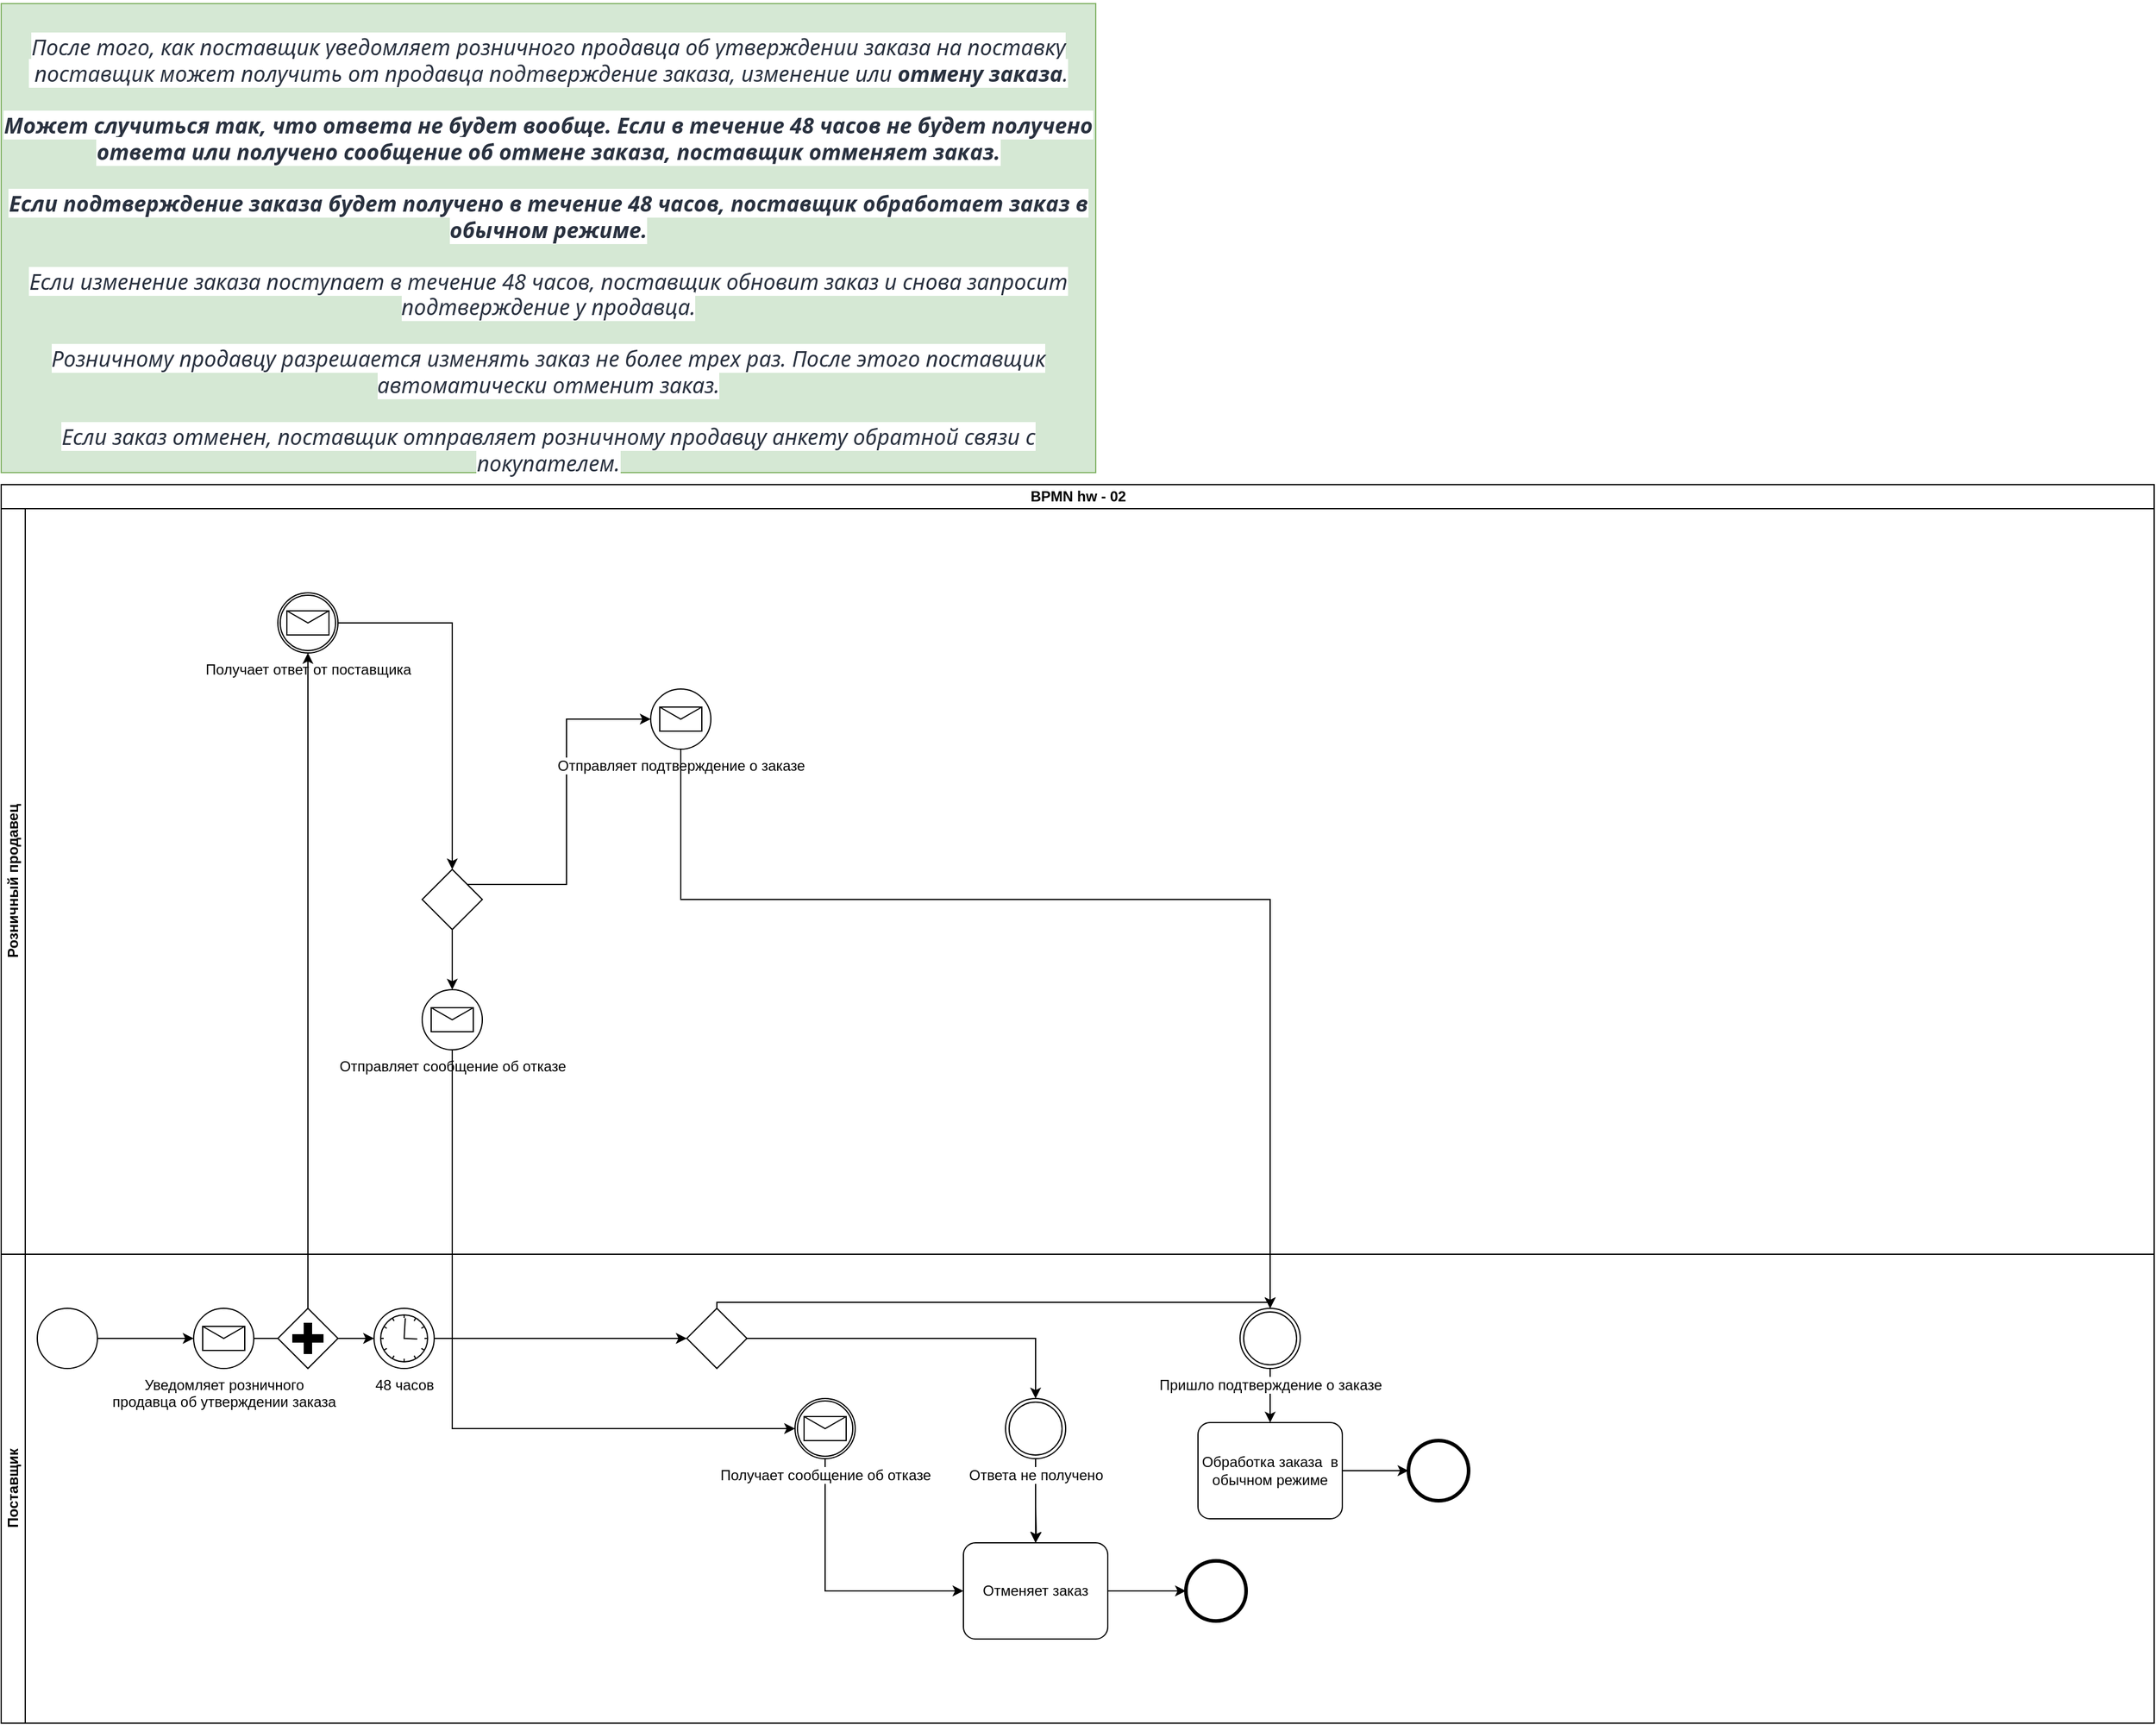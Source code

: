 <mxfile version="15.6.8" type="github">
  <diagram id="M4Reu8gBly-uSzF3nyhs" name="Page-1">
    <mxGraphModel dx="1422" dy="794" grid="1" gridSize="10" guides="1" tooltips="1" connect="1" arrows="1" fold="1" page="1" pageScale="1" pageWidth="3000" pageHeight="2000" math="0" shadow="0">
      <root>
        <mxCell id="0" />
        <mxCell id="1" parent="0" />
        <mxCell id="384v3MKugvlHrnDzXGjQ-1" value="&lt;br&gt;&lt;br&gt;&lt;span style=&quot;color: rgb(41 , 49 , 63) ; font-family: &amp;#34;segoe ui&amp;#34; ; font-size: 18px ; font-style: italic ; font-weight: 400 ; letter-spacing: normal ; text-align: left ; text-indent: 0px ; text-transform: none ; word-spacing: 0px ; background-color: rgb(255 , 255 , 255) ; display: inline ; float: none&quot;&gt;После того, как поставщик уведомляет розничного продавца об утверждении заказа на поставку&lt;br&gt;&amp;nbsp;поставщик может получить от продавца подтверждение заказа, изменение или &lt;/span&gt;&lt;span style=&quot;color: rgb(41 , 49 , 63) ; font-family: &amp;#34;segoe ui&amp;#34; ; font-size: 18px ; font-style: italic ; letter-spacing: normal ; text-align: left ; text-indent: 0px ; text-transform: none ; word-spacing: 0px ; background-color: rgb(255 , 255 , 255) ; display: inline ; float: none&quot;&gt;&lt;b&gt;отмену заказа&lt;/b&gt;&lt;/span&gt;&lt;span style=&quot;color: rgb(41 , 49 , 63) ; font-family: &amp;#34;segoe ui&amp;#34; ; font-size: 18px ; font-style: italic ; letter-spacing: normal ; text-align: left ; text-indent: 0px ; text-transform: none ; word-spacing: 0px ; background-color: rgb(255 , 255 , 255) ; display: inline ; float: none&quot;&gt;. &lt;br&gt;&lt;br&gt;&lt;b&gt;Может случиться так, что ответа не будет вообще. Если в течение 48 часов не будет получено ответа или получено сообщение об отмене заказа, поставщик отменяет заказ. &lt;br&gt;&lt;/b&gt;&lt;br&gt;&lt;b&gt;Если подтверждение заказа будет получено в течение 48 часов, поставщик обработает заказ в обычном режиме. &lt;br&gt;&lt;/b&gt;&lt;br&gt;Если изменение заказа поступает в течение 48 часов, поставщик обновит заказ и снова запросит подтверждение у продавца. &lt;br&gt;&lt;br&gt;Розничному продавцу разрешается изменять заказ не более трех раз. После этого поставщик автоматически отменит заказ. &lt;br&gt;&lt;br&gt;Если заказ отменен, поставщик отправляет розничному продавцу анкету обратной связи с покупателем.&lt;/span&gt;" style="text;html=1;strokeColor=#82b366;fillColor=#d5e8d4;align=center;verticalAlign=middle;whiteSpace=wrap;rounded=0;" vertex="1" parent="1">
          <mxGeometry x="20" y="20" width="910" height="390" as="geometry" />
        </mxCell>
        <mxCell id="384v3MKugvlHrnDzXGjQ-2" value="BPMN hw - 02" style="swimlane;html=1;childLayout=stackLayout;resizeParent=1;resizeParentMax=0;horizontal=1;startSize=20;horizontalStack=0;" vertex="1" parent="1">
          <mxGeometry x="20" y="420" width="1790" height="1030" as="geometry" />
        </mxCell>
        <mxCell id="384v3MKugvlHrnDzXGjQ-3" value="Розничный продавец" style="swimlane;html=1;startSize=20;horizontal=0;" vertex="1" parent="384v3MKugvlHrnDzXGjQ-2">
          <mxGeometry y="20" width="1790" height="620" as="geometry" />
        </mxCell>
        <mxCell id="384v3MKugvlHrnDzXGjQ-35" value="" style="edgeStyle=orthogonalEdgeStyle;rounded=0;orthogonalLoop=1;jettySize=auto;html=1;" edge="1" parent="384v3MKugvlHrnDzXGjQ-3" source="384v3MKugvlHrnDzXGjQ-29" target="384v3MKugvlHrnDzXGjQ-34">
          <mxGeometry relative="1" as="geometry" />
        </mxCell>
        <mxCell id="384v3MKugvlHrnDzXGjQ-29" value="Получает ответ от поставщика" style="points=[[0.145,0.145,0],[0.5,0,0],[0.855,0.145,0],[1,0.5,0],[0.855,0.855,0],[0.5,1,0],[0.145,0.855,0],[0,0.5,0]];shape=mxgraph.bpmn.event;html=1;verticalLabelPosition=bottom;labelBackgroundColor=#ffffff;verticalAlign=top;align=center;perimeter=ellipsePerimeter;outlineConnect=0;aspect=fixed;outline=catching;symbol=message;" vertex="1" parent="384v3MKugvlHrnDzXGjQ-3">
          <mxGeometry x="230" y="70" width="50" height="50" as="geometry" />
        </mxCell>
        <mxCell id="384v3MKugvlHrnDzXGjQ-37" value="" style="edgeStyle=orthogonalEdgeStyle;rounded=0;orthogonalLoop=1;jettySize=auto;html=1;" edge="1" parent="384v3MKugvlHrnDzXGjQ-3" source="384v3MKugvlHrnDzXGjQ-34" target="384v3MKugvlHrnDzXGjQ-36">
          <mxGeometry relative="1" as="geometry" />
        </mxCell>
        <mxCell id="384v3MKugvlHrnDzXGjQ-70" style="edgeStyle=orthogonalEdgeStyle;rounded=0;orthogonalLoop=1;jettySize=auto;html=1;exitX=0.75;exitY=0.25;exitDx=0;exitDy=0;exitPerimeter=0;entryX=0;entryY=0.5;entryDx=0;entryDy=0;entryPerimeter=0;" edge="1" parent="384v3MKugvlHrnDzXGjQ-3" source="384v3MKugvlHrnDzXGjQ-34" target="384v3MKugvlHrnDzXGjQ-42">
          <mxGeometry relative="1" as="geometry" />
        </mxCell>
        <mxCell id="384v3MKugvlHrnDzXGjQ-34" value="" style="points=[[0.25,0.25,0],[0.5,0,0],[0.75,0.25,0],[1,0.5,0],[0.75,0.75,0],[0.5,1,0],[0.25,0.75,0],[0,0.5,0]];shape=mxgraph.bpmn.gateway2;html=1;verticalLabelPosition=bottom;labelBackgroundColor=#ffffff;verticalAlign=top;align=center;perimeter=rhombusPerimeter;outlineConnect=0;outline=none;symbol=none;" vertex="1" parent="384v3MKugvlHrnDzXGjQ-3">
          <mxGeometry x="350" y="300" width="50" height="50" as="geometry" />
        </mxCell>
        <mxCell id="384v3MKugvlHrnDzXGjQ-36" value="Отправляет сообщение об отказе" style="points=[[0.145,0.145,0],[0.5,0,0],[0.855,0.145,0],[1,0.5,0],[0.855,0.855,0],[0.5,1,0],[0.145,0.855,0],[0,0.5,0]];shape=mxgraph.bpmn.event;html=1;verticalLabelPosition=bottom;labelBackgroundColor=#ffffff;verticalAlign=top;align=center;perimeter=ellipsePerimeter;outlineConnect=0;aspect=fixed;outline=standard;symbol=message;" vertex="1" parent="384v3MKugvlHrnDzXGjQ-3">
          <mxGeometry x="350" y="400" width="50" height="50" as="geometry" />
        </mxCell>
        <mxCell id="384v3MKugvlHrnDzXGjQ-42" value="Отправляет подтверждение о заказе" style="points=[[0.145,0.145,0],[0.5,0,0],[0.855,0.145,0],[1,0.5,0],[0.855,0.855,0],[0.5,1,0],[0.145,0.855,0],[0,0.5,0]];shape=mxgraph.bpmn.event;html=1;verticalLabelPosition=bottom;labelBackgroundColor=#ffffff;verticalAlign=top;align=center;perimeter=ellipsePerimeter;outlineConnect=0;aspect=fixed;outline=standard;symbol=message;" vertex="1" parent="384v3MKugvlHrnDzXGjQ-3">
          <mxGeometry x="540" y="150" width="50" height="50" as="geometry" />
        </mxCell>
        <mxCell id="384v3MKugvlHrnDzXGjQ-4" value="Поставщик" style="swimlane;html=1;startSize=20;horizontal=0;" vertex="1" parent="384v3MKugvlHrnDzXGjQ-2">
          <mxGeometry y="640" width="1790" height="390" as="geometry" />
        </mxCell>
        <mxCell id="384v3MKugvlHrnDzXGjQ-8" value="" style="edgeStyle=orthogonalEdgeStyle;rounded=0;orthogonalLoop=1;jettySize=auto;html=1;" edge="1" parent="384v3MKugvlHrnDzXGjQ-4" source="384v3MKugvlHrnDzXGjQ-6" target="384v3MKugvlHrnDzXGjQ-7">
          <mxGeometry relative="1" as="geometry" />
        </mxCell>
        <mxCell id="384v3MKugvlHrnDzXGjQ-6" value="" style="points=[[0.145,0.145,0],[0.5,0,0],[0.855,0.145,0],[1,0.5,0],[0.855,0.855,0],[0.5,1,0],[0.145,0.855,0],[0,0.5,0]];shape=mxgraph.bpmn.event;html=1;verticalLabelPosition=bottom;labelBackgroundColor=#ffffff;verticalAlign=top;align=center;perimeter=ellipsePerimeter;outlineConnect=0;aspect=fixed;outline=standard;symbol=general;" vertex="1" parent="384v3MKugvlHrnDzXGjQ-4">
          <mxGeometry x="30" y="45" width="50" height="50" as="geometry" />
        </mxCell>
        <mxCell id="384v3MKugvlHrnDzXGjQ-13" value="" style="edgeStyle=orthogonalEdgeStyle;rounded=0;orthogonalLoop=1;jettySize=auto;html=1;startArrow=none;exitX=1;exitY=0.5;exitDx=0;exitDy=0;exitPerimeter=0;" edge="1" parent="384v3MKugvlHrnDzXGjQ-4" source="384v3MKugvlHrnDzXGjQ-30" target="384v3MKugvlHrnDzXGjQ-11">
          <mxGeometry relative="1" as="geometry">
            <mxPoint x="370" y="70" as="sourcePoint" />
          </mxGeometry>
        </mxCell>
        <mxCell id="384v3MKugvlHrnDzXGjQ-7" value="Уведомляет розничного &lt;br&gt;продавца об утверждении заказа" style="points=[[0.145,0.145,0],[0.5,0,0],[0.855,0.145,0],[1,0.5,0],[0.855,0.855,0],[0.5,1,0],[0.145,0.855,0],[0,0.5,0]];shape=mxgraph.bpmn.event;html=1;verticalLabelPosition=bottom;labelBackgroundColor=#ffffff;verticalAlign=top;align=center;perimeter=ellipsePerimeter;outlineConnect=0;aspect=fixed;outline=standard;symbol=message;" vertex="1" parent="384v3MKugvlHrnDzXGjQ-4">
          <mxGeometry x="160" y="45" width="50" height="50" as="geometry" />
        </mxCell>
        <mxCell id="384v3MKugvlHrnDzXGjQ-15" value="" style="edgeStyle=orthogonalEdgeStyle;rounded=0;orthogonalLoop=1;jettySize=auto;html=1;" edge="1" parent="384v3MKugvlHrnDzXGjQ-4" source="384v3MKugvlHrnDzXGjQ-11" target="384v3MKugvlHrnDzXGjQ-14">
          <mxGeometry relative="1" as="geometry" />
        </mxCell>
        <mxCell id="384v3MKugvlHrnDzXGjQ-11" value="48 часов" style="points=[[0.145,0.145,0],[0.5,0,0],[0.855,0.145,0],[1,0.5,0],[0.855,0.855,0],[0.5,1,0],[0.145,0.855,0],[0,0.5,0]];shape=mxgraph.bpmn.event;html=1;verticalLabelPosition=bottom;labelBackgroundColor=#ffffff;verticalAlign=top;align=center;perimeter=ellipsePerimeter;outlineConnect=0;aspect=fixed;outline=standard;symbol=timer;" vertex="1" parent="384v3MKugvlHrnDzXGjQ-4">
          <mxGeometry x="310" y="45" width="50" height="50" as="geometry" />
        </mxCell>
        <mxCell id="384v3MKugvlHrnDzXGjQ-17" value="" style="edgeStyle=orthogonalEdgeStyle;rounded=0;orthogonalLoop=1;jettySize=auto;html=1;entryX=0.5;entryY=0;entryDx=0;entryDy=0;entryPerimeter=0;" edge="1" parent="384v3MKugvlHrnDzXGjQ-4" source="384v3MKugvlHrnDzXGjQ-14" target="384v3MKugvlHrnDzXGjQ-25">
          <mxGeometry relative="1" as="geometry">
            <mxPoint x="595" y="150" as="targetPoint" />
          </mxGeometry>
        </mxCell>
        <mxCell id="384v3MKugvlHrnDzXGjQ-64" style="edgeStyle=orthogonalEdgeStyle;rounded=0;orthogonalLoop=1;jettySize=auto;html=1;" edge="1" parent="384v3MKugvlHrnDzXGjQ-4" source="384v3MKugvlHrnDzXGjQ-14" target="384v3MKugvlHrnDzXGjQ-63">
          <mxGeometry relative="1" as="geometry">
            <Array as="points">
              <mxPoint x="595" y="40" />
              <mxPoint x="1055" y="40" />
            </Array>
          </mxGeometry>
        </mxCell>
        <mxCell id="384v3MKugvlHrnDzXGjQ-14" value="" style="points=[[0.25,0.25,0],[0.5,0,0],[0.75,0.25,0],[1,0.5,0],[0.75,0.75,0],[0.5,1,0],[0.25,0.75,0],[0,0.5,0]];shape=mxgraph.bpmn.gateway2;html=1;verticalLabelPosition=bottom;labelBackgroundColor=#ffffff;verticalAlign=top;align=center;perimeter=rhombusPerimeter;outlineConnect=0;outline=none;symbol=none;" vertex="1" parent="384v3MKugvlHrnDzXGjQ-4">
          <mxGeometry x="570" y="45" width="50" height="50" as="geometry" />
        </mxCell>
        <mxCell id="384v3MKugvlHrnDzXGjQ-22" value="" style="edgeStyle=orthogonalEdgeStyle;rounded=0;orthogonalLoop=1;jettySize=auto;html=1;" edge="1" parent="384v3MKugvlHrnDzXGjQ-4" target="384v3MKugvlHrnDzXGjQ-21">
          <mxGeometry relative="1" as="geometry">
            <mxPoint x="860" y="210" as="sourcePoint" />
          </mxGeometry>
        </mxCell>
        <mxCell id="384v3MKugvlHrnDzXGjQ-24" value="" style="edgeStyle=orthogonalEdgeStyle;rounded=0;orthogonalLoop=1;jettySize=auto;html=1;" edge="1" parent="384v3MKugvlHrnDzXGjQ-4" source="384v3MKugvlHrnDzXGjQ-21" target="384v3MKugvlHrnDzXGjQ-23">
          <mxGeometry relative="1" as="geometry" />
        </mxCell>
        <mxCell id="384v3MKugvlHrnDzXGjQ-21" value="Отменяет заказ" style="points=[[0.25,0,0],[0.5,0,0],[0.75,0,0],[1,0.25,0],[1,0.5,0],[1,0.75,0],[0.75,1,0],[0.5,1,0],[0.25,1,0],[0,0.75,0],[0,0.5,0],[0,0.25,0]];shape=mxgraph.bpmn.task;whiteSpace=wrap;rectStyle=rounded;size=10;taskMarker=abstract;" vertex="1" parent="384v3MKugvlHrnDzXGjQ-4">
          <mxGeometry x="800" y="240" width="120" height="80" as="geometry" />
        </mxCell>
        <mxCell id="384v3MKugvlHrnDzXGjQ-23" value="" style="points=[[0.145,0.145,0],[0.5,0,0],[0.855,0.145,0],[1,0.5,0],[0.855,0.855,0],[0.5,1,0],[0.145,0.855,0],[0,0.5,0]];shape=mxgraph.bpmn.event;html=1;verticalLabelPosition=bottom;labelBackgroundColor=#ffffff;verticalAlign=top;align=center;perimeter=ellipsePerimeter;outlineConnect=0;aspect=fixed;outline=end;symbol=terminate2;" vertex="1" parent="384v3MKugvlHrnDzXGjQ-4">
          <mxGeometry x="985" y="255" width="50" height="50" as="geometry" />
        </mxCell>
        <mxCell id="384v3MKugvlHrnDzXGjQ-28" value="" style="edgeStyle=orthogonalEdgeStyle;rounded=0;orthogonalLoop=1;jettySize=auto;html=1;" edge="1" parent="384v3MKugvlHrnDzXGjQ-4" source="384v3MKugvlHrnDzXGjQ-25" target="384v3MKugvlHrnDzXGjQ-21">
          <mxGeometry relative="1" as="geometry" />
        </mxCell>
        <mxCell id="384v3MKugvlHrnDzXGjQ-25" value="Ответа не получено" style="points=[[0.145,0.145,0],[0.5,0,0],[0.855,0.145,0],[1,0.5,0],[0.855,0.855,0],[0.5,1,0],[0.145,0.855,0],[0,0.5,0]];shape=mxgraph.bpmn.event;html=1;verticalLabelPosition=bottom;labelBackgroundColor=#ffffff;verticalAlign=top;align=center;perimeter=ellipsePerimeter;outlineConnect=0;aspect=fixed;outline=throwing;symbol=general;" vertex="1" parent="384v3MKugvlHrnDzXGjQ-4">
          <mxGeometry x="835" y="120" width="50" height="50" as="geometry" />
        </mxCell>
        <mxCell id="384v3MKugvlHrnDzXGjQ-30" value="" style="points=[[0.25,0.25,0],[0.5,0,0],[0.75,0.25,0],[1,0.5,0],[0.75,0.75,0],[0.5,1,0],[0.25,0.75,0],[0,0.5,0]];shape=mxgraph.bpmn.gateway2;html=1;verticalLabelPosition=bottom;labelBackgroundColor=#ffffff;verticalAlign=top;align=center;perimeter=rhombusPerimeter;outlineConnect=0;outline=none;symbol=none;gwType=parallel;" vertex="1" parent="384v3MKugvlHrnDzXGjQ-4">
          <mxGeometry x="230" y="45" width="50" height="50" as="geometry" />
        </mxCell>
        <mxCell id="384v3MKugvlHrnDzXGjQ-31" value="" style="edgeStyle=orthogonalEdgeStyle;rounded=0;orthogonalLoop=1;jettySize=auto;html=1;startArrow=none;exitX=1;exitY=0.5;exitDx=0;exitDy=0;exitPerimeter=0;endArrow=none;" edge="1" parent="384v3MKugvlHrnDzXGjQ-4" source="384v3MKugvlHrnDzXGjQ-7" target="384v3MKugvlHrnDzXGjQ-30">
          <mxGeometry relative="1" as="geometry">
            <mxPoint x="230" y="770" as="sourcePoint" />
            <mxPoint x="500" y="770" as="targetPoint" />
          </mxGeometry>
        </mxCell>
        <mxCell id="384v3MKugvlHrnDzXGjQ-40" style="edgeStyle=orthogonalEdgeStyle;rounded=0;orthogonalLoop=1;jettySize=auto;html=1;exitX=0.5;exitY=1;exitDx=0;exitDy=0;exitPerimeter=0;entryX=0;entryY=0.5;entryDx=0;entryDy=0;entryPerimeter=0;" edge="1" parent="384v3MKugvlHrnDzXGjQ-4" source="384v3MKugvlHrnDzXGjQ-39" target="384v3MKugvlHrnDzXGjQ-21">
          <mxGeometry relative="1" as="geometry" />
        </mxCell>
        <mxCell id="384v3MKugvlHrnDzXGjQ-39" value="Получает сообщение об отказе" style="points=[[0.145,0.145,0],[0.5,0,0],[0.855,0.145,0],[1,0.5,0],[0.855,0.855,0],[0.5,1,0],[0.145,0.855,0],[0,0.5,0]];shape=mxgraph.bpmn.event;html=1;verticalLabelPosition=bottom;labelBackgroundColor=#ffffff;verticalAlign=top;align=center;perimeter=ellipsePerimeter;outlineConnect=0;aspect=fixed;outline=catching;symbol=message;" vertex="1" parent="384v3MKugvlHrnDzXGjQ-4">
          <mxGeometry x="660" y="120" width="50" height="50" as="geometry" />
        </mxCell>
        <mxCell id="384v3MKugvlHrnDzXGjQ-67" value="" style="edgeStyle=orthogonalEdgeStyle;rounded=0;orthogonalLoop=1;jettySize=auto;html=1;" edge="1" parent="384v3MKugvlHrnDzXGjQ-4" source="384v3MKugvlHrnDzXGjQ-63" target="384v3MKugvlHrnDzXGjQ-66">
          <mxGeometry relative="1" as="geometry" />
        </mxCell>
        <mxCell id="384v3MKugvlHrnDzXGjQ-63" value="Пришло подтверждение о заказе" style="points=[[0.145,0.145,0],[0.5,0,0],[0.855,0.145,0],[1,0.5,0],[0.855,0.855,0],[0.5,1,0],[0.145,0.855,0],[0,0.5,0]];shape=mxgraph.bpmn.event;html=1;verticalLabelPosition=bottom;labelBackgroundColor=#ffffff;verticalAlign=top;align=center;perimeter=ellipsePerimeter;outlineConnect=0;aspect=fixed;outline=throwing;symbol=general;" vertex="1" parent="384v3MKugvlHrnDzXGjQ-4">
          <mxGeometry x="1030" y="45" width="50" height="50" as="geometry" />
        </mxCell>
        <mxCell id="384v3MKugvlHrnDzXGjQ-69" value="" style="edgeStyle=orthogonalEdgeStyle;rounded=0;orthogonalLoop=1;jettySize=auto;html=1;" edge="1" parent="384v3MKugvlHrnDzXGjQ-4" source="384v3MKugvlHrnDzXGjQ-66" target="384v3MKugvlHrnDzXGjQ-68">
          <mxGeometry relative="1" as="geometry" />
        </mxCell>
        <mxCell id="384v3MKugvlHrnDzXGjQ-66" value="Обработка заказа  в обычном режиме" style="points=[[0.25,0,0],[0.5,0,0],[0.75,0,0],[1,0.25,0],[1,0.5,0],[1,0.75,0],[0.75,1,0],[0.5,1,0],[0.25,1,0],[0,0.75,0],[0,0.5,0],[0,0.25,0]];shape=mxgraph.bpmn.task;whiteSpace=wrap;rectStyle=rounded;size=10;taskMarker=abstract;" vertex="1" parent="384v3MKugvlHrnDzXGjQ-4">
          <mxGeometry x="995" y="140" width="120" height="80" as="geometry" />
        </mxCell>
        <mxCell id="384v3MKugvlHrnDzXGjQ-68" value="" style="points=[[0.145,0.145,0],[0.5,0,0],[0.855,0.145,0],[1,0.5,0],[0.855,0.855,0],[0.5,1,0],[0.145,0.855,0],[0,0.5,0]];shape=mxgraph.bpmn.event;html=1;verticalLabelPosition=bottom;labelBackgroundColor=#ffffff;verticalAlign=top;align=center;perimeter=ellipsePerimeter;outlineConnect=0;aspect=fixed;outline=end;symbol=terminate2;" vertex="1" parent="384v3MKugvlHrnDzXGjQ-4">
          <mxGeometry x="1170" y="155" width="50" height="50" as="geometry" />
        </mxCell>
        <mxCell id="384v3MKugvlHrnDzXGjQ-32" style="edgeStyle=orthogonalEdgeStyle;rounded=0;orthogonalLoop=1;jettySize=auto;html=1;exitX=0.5;exitY=0;exitDx=0;exitDy=0;exitPerimeter=0;entryX=0.5;entryY=1;entryDx=0;entryDy=0;entryPerimeter=0;" edge="1" parent="384v3MKugvlHrnDzXGjQ-2" source="384v3MKugvlHrnDzXGjQ-30" target="384v3MKugvlHrnDzXGjQ-29">
          <mxGeometry relative="1" as="geometry">
            <Array as="points">
              <mxPoint x="255" y="140" />
            </Array>
          </mxGeometry>
        </mxCell>
        <mxCell id="384v3MKugvlHrnDzXGjQ-41" style="edgeStyle=orthogonalEdgeStyle;rounded=0;orthogonalLoop=1;jettySize=auto;html=1;entryX=0;entryY=0.5;entryDx=0;entryDy=0;entryPerimeter=0;" edge="1" parent="384v3MKugvlHrnDzXGjQ-2" source="384v3MKugvlHrnDzXGjQ-36" target="384v3MKugvlHrnDzXGjQ-39">
          <mxGeometry relative="1" as="geometry">
            <Array as="points">
              <mxPoint x="375" y="425" />
            </Array>
          </mxGeometry>
        </mxCell>
        <mxCell id="384v3MKugvlHrnDzXGjQ-65" style="edgeStyle=orthogonalEdgeStyle;rounded=0;orthogonalLoop=1;jettySize=auto;html=1;" edge="1" parent="384v3MKugvlHrnDzXGjQ-2" source="384v3MKugvlHrnDzXGjQ-42" target="384v3MKugvlHrnDzXGjQ-63">
          <mxGeometry relative="1" as="geometry">
            <Array as="points">
              <mxPoint x="1055" y="345" />
            </Array>
          </mxGeometry>
        </mxCell>
      </root>
    </mxGraphModel>
  </diagram>
</mxfile>

